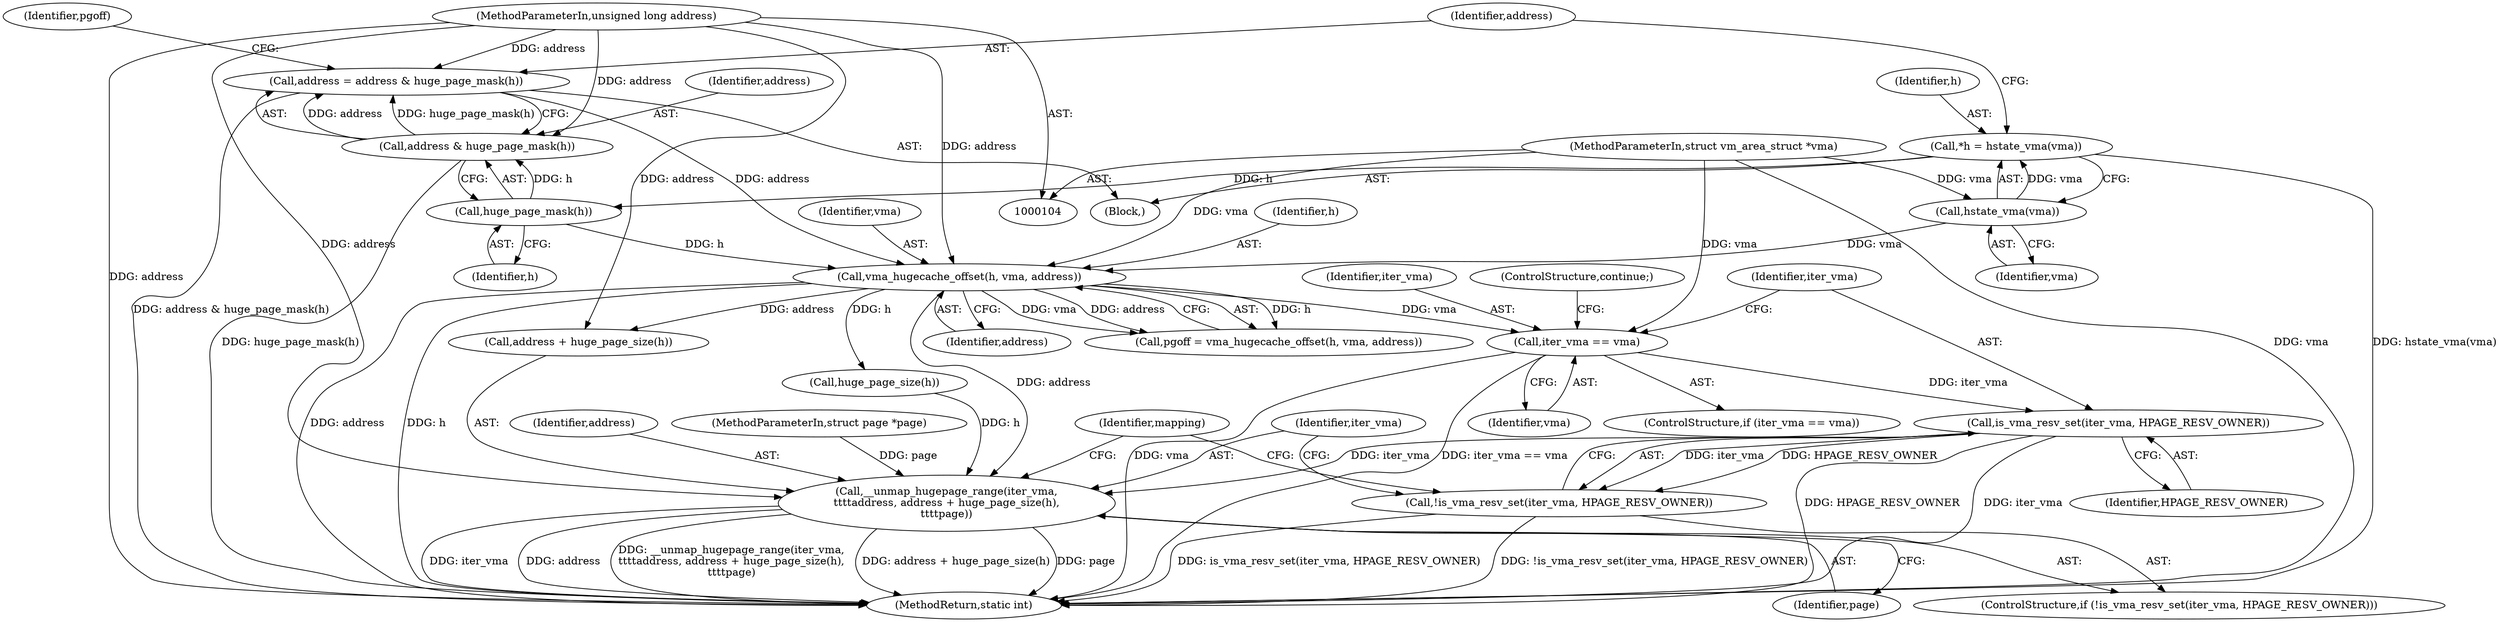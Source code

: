 digraph "0_linux_90481622d75715bfcb68501280a917dbfe516029_9@pointer" {
"1000149" [label="(Call,iter_vma == vma)"];
"1000127" [label="(Call,vma_hugecache_offset(h, vma, address))"];
"1000123" [label="(Call,huge_page_mask(h))"];
"1000111" [label="(Call,*h = hstate_vma(vma))"];
"1000113" [label="(Call,hstate_vma(vma))"];
"1000106" [label="(MethodParameterIn,struct vm_area_struct *vma)"];
"1000119" [label="(Call,address = address & huge_page_mask(h))"];
"1000121" [label="(Call,address & huge_page_mask(h))"];
"1000108" [label="(MethodParameterIn,unsigned long address)"];
"1000155" [label="(Call,is_vma_resv_set(iter_vma, HPAGE_RESV_OWNER))"];
"1000154" [label="(Call,!is_vma_resv_set(iter_vma, HPAGE_RESV_OWNER))"];
"1000158" [label="(Call,__unmap_hugepage_range(iter_vma,\n\t\t\t\taddress, address + huge_page_size(h),\n\t\t\t\tpage))"];
"1000128" [label="(Identifier,h)"];
"1000109" [label="(Block,)"];
"1000154" [label="(Call,!is_vma_resv_set(iter_vma, HPAGE_RESV_OWNER))"];
"1000112" [label="(Identifier,h)"];
"1000126" [label="(Identifier,pgoff)"];
"1000127" [label="(Call,vma_hugecache_offset(h, vma, address))"];
"1000114" [label="(Identifier,vma)"];
"1000155" [label="(Call,is_vma_resv_set(iter_vma, HPAGE_RESV_OWNER))"];
"1000113" [label="(Call,hstate_vma(vma))"];
"1000156" [label="(Identifier,iter_vma)"];
"1000111" [label="(Call,*h = hstate_vma(vma))"];
"1000121" [label="(Call,address & huge_page_mask(h))"];
"1000173" [label="(MethodReturn,static int)"];
"1000149" [label="(Call,iter_vma == vma)"];
"1000119" [label="(Call,address = address & huge_page_mask(h))"];
"1000123" [label="(Call,huge_page_mask(h))"];
"1000122" [label="(Identifier,address)"];
"1000163" [label="(Call,huge_page_size(h))"];
"1000120" [label="(Identifier,address)"];
"1000157" [label="(Identifier,HPAGE_RESV_OWNER)"];
"1000148" [label="(ControlStructure,if (iter_vma == vma))"];
"1000160" [label="(Identifier,address)"];
"1000129" [label="(Identifier,vma)"];
"1000152" [label="(ControlStructure,continue;)"];
"1000153" [label="(ControlStructure,if (!is_vma_resv_set(iter_vma, HPAGE_RESV_OWNER)))"];
"1000130" [label="(Identifier,address)"];
"1000151" [label="(Identifier,vma)"];
"1000158" [label="(Call,__unmap_hugepage_range(iter_vma,\n\t\t\t\taddress, address + huge_page_size(h),\n\t\t\t\tpage))"];
"1000107" [label="(MethodParameterIn,struct page *page)"];
"1000106" [label="(MethodParameterIn,struct vm_area_struct *vma)"];
"1000125" [label="(Call,pgoff = vma_hugecache_offset(h, vma, address))"];
"1000124" [label="(Identifier,h)"];
"1000165" [label="(Identifier,page)"];
"1000159" [label="(Identifier,iter_vma)"];
"1000108" [label="(MethodParameterIn,unsigned long address)"];
"1000169" [label="(Identifier,mapping)"];
"1000150" [label="(Identifier,iter_vma)"];
"1000161" [label="(Call,address + huge_page_size(h))"];
"1000149" -> "1000148"  [label="AST: "];
"1000149" -> "1000151"  [label="CFG: "];
"1000150" -> "1000149"  [label="AST: "];
"1000151" -> "1000149"  [label="AST: "];
"1000152" -> "1000149"  [label="CFG: "];
"1000156" -> "1000149"  [label="CFG: "];
"1000149" -> "1000173"  [label="DDG: iter_vma == vma"];
"1000149" -> "1000173"  [label="DDG: vma"];
"1000127" -> "1000149"  [label="DDG: vma"];
"1000106" -> "1000149"  [label="DDG: vma"];
"1000149" -> "1000155"  [label="DDG: iter_vma"];
"1000127" -> "1000125"  [label="AST: "];
"1000127" -> "1000130"  [label="CFG: "];
"1000128" -> "1000127"  [label="AST: "];
"1000129" -> "1000127"  [label="AST: "];
"1000130" -> "1000127"  [label="AST: "];
"1000125" -> "1000127"  [label="CFG: "];
"1000127" -> "1000173"  [label="DDG: address"];
"1000127" -> "1000173"  [label="DDG: h"];
"1000127" -> "1000125"  [label="DDG: h"];
"1000127" -> "1000125"  [label="DDG: vma"];
"1000127" -> "1000125"  [label="DDG: address"];
"1000123" -> "1000127"  [label="DDG: h"];
"1000113" -> "1000127"  [label="DDG: vma"];
"1000106" -> "1000127"  [label="DDG: vma"];
"1000119" -> "1000127"  [label="DDG: address"];
"1000108" -> "1000127"  [label="DDG: address"];
"1000127" -> "1000158"  [label="DDG: address"];
"1000127" -> "1000161"  [label="DDG: address"];
"1000127" -> "1000163"  [label="DDG: h"];
"1000123" -> "1000121"  [label="AST: "];
"1000123" -> "1000124"  [label="CFG: "];
"1000124" -> "1000123"  [label="AST: "];
"1000121" -> "1000123"  [label="CFG: "];
"1000123" -> "1000121"  [label="DDG: h"];
"1000111" -> "1000123"  [label="DDG: h"];
"1000111" -> "1000109"  [label="AST: "];
"1000111" -> "1000113"  [label="CFG: "];
"1000112" -> "1000111"  [label="AST: "];
"1000113" -> "1000111"  [label="AST: "];
"1000120" -> "1000111"  [label="CFG: "];
"1000111" -> "1000173"  [label="DDG: hstate_vma(vma)"];
"1000113" -> "1000111"  [label="DDG: vma"];
"1000113" -> "1000114"  [label="CFG: "];
"1000114" -> "1000113"  [label="AST: "];
"1000106" -> "1000113"  [label="DDG: vma"];
"1000106" -> "1000104"  [label="AST: "];
"1000106" -> "1000173"  [label="DDG: vma"];
"1000119" -> "1000109"  [label="AST: "];
"1000119" -> "1000121"  [label="CFG: "];
"1000120" -> "1000119"  [label="AST: "];
"1000121" -> "1000119"  [label="AST: "];
"1000126" -> "1000119"  [label="CFG: "];
"1000119" -> "1000173"  [label="DDG: address & huge_page_mask(h)"];
"1000121" -> "1000119"  [label="DDG: address"];
"1000121" -> "1000119"  [label="DDG: huge_page_mask(h)"];
"1000108" -> "1000119"  [label="DDG: address"];
"1000122" -> "1000121"  [label="AST: "];
"1000121" -> "1000173"  [label="DDG: huge_page_mask(h)"];
"1000108" -> "1000121"  [label="DDG: address"];
"1000108" -> "1000104"  [label="AST: "];
"1000108" -> "1000173"  [label="DDG: address"];
"1000108" -> "1000158"  [label="DDG: address"];
"1000108" -> "1000161"  [label="DDG: address"];
"1000155" -> "1000154"  [label="AST: "];
"1000155" -> "1000157"  [label="CFG: "];
"1000156" -> "1000155"  [label="AST: "];
"1000157" -> "1000155"  [label="AST: "];
"1000154" -> "1000155"  [label="CFG: "];
"1000155" -> "1000173"  [label="DDG: HPAGE_RESV_OWNER"];
"1000155" -> "1000173"  [label="DDG: iter_vma"];
"1000155" -> "1000154"  [label="DDG: iter_vma"];
"1000155" -> "1000154"  [label="DDG: HPAGE_RESV_OWNER"];
"1000155" -> "1000158"  [label="DDG: iter_vma"];
"1000154" -> "1000153"  [label="AST: "];
"1000159" -> "1000154"  [label="CFG: "];
"1000169" -> "1000154"  [label="CFG: "];
"1000154" -> "1000173"  [label="DDG: !is_vma_resv_set(iter_vma, HPAGE_RESV_OWNER)"];
"1000154" -> "1000173"  [label="DDG: is_vma_resv_set(iter_vma, HPAGE_RESV_OWNER)"];
"1000158" -> "1000153"  [label="AST: "];
"1000158" -> "1000165"  [label="CFG: "];
"1000159" -> "1000158"  [label="AST: "];
"1000160" -> "1000158"  [label="AST: "];
"1000161" -> "1000158"  [label="AST: "];
"1000165" -> "1000158"  [label="AST: "];
"1000169" -> "1000158"  [label="CFG: "];
"1000158" -> "1000173"  [label="DDG: iter_vma"];
"1000158" -> "1000173"  [label="DDG: address"];
"1000158" -> "1000173"  [label="DDG: __unmap_hugepage_range(iter_vma,\n\t\t\t\taddress, address + huge_page_size(h),\n\t\t\t\tpage)"];
"1000158" -> "1000173"  [label="DDG: address + huge_page_size(h)"];
"1000158" -> "1000173"  [label="DDG: page"];
"1000163" -> "1000158"  [label="DDG: h"];
"1000107" -> "1000158"  [label="DDG: page"];
}
